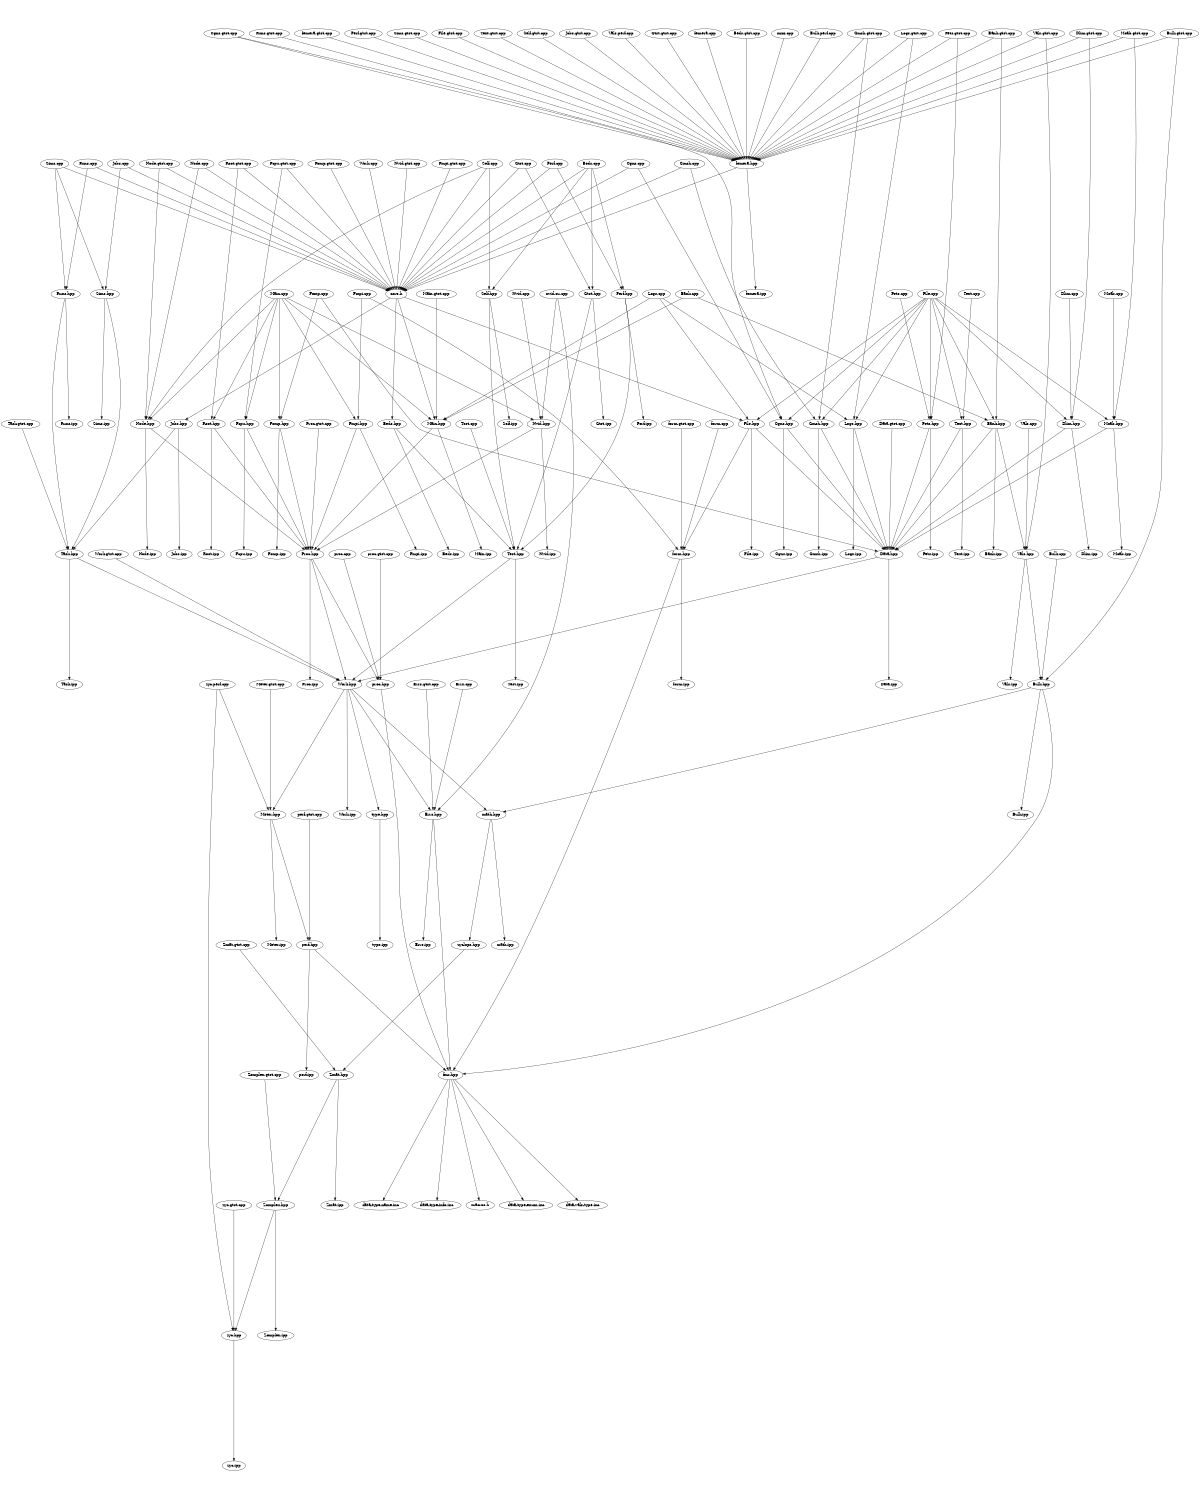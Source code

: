 digraph "source tree" {
    overlap=scale;
    size="8,10";
    ratio="fill";
    fontsize="16";
    fontname="Helvetica";
	clusterrank="local";
	"math.hpp" -> "zyclops.hpp"
	"Node.gtst.cpp" -> "core.h"
	"Jobs.gtst.cpp" -> "femera.hpp"
	"Fomp.hpp" -> "Fomp.ipp"
	"Work.hpp" -> "Work.ipp"
	"Work.cpp" -> "core.h"
	"File.cpp" -> "Bank.hpp"
	"Cgns.hpp" -> "Cgns.ipp"
	"File.cpp" -> "Logs.hpp"
	"Pets.hpp" -> "Pets.ipp"
	"Task.hpp" -> "Work.hpp"
	"proc.cpp" -> "proc.hpp"
	"Self.cpp" -> "Node.hpp"
	"File.cpp" -> "Text.hpp"
	"Bulk.hpp" -> "math.hpp"
	"Zomplex.hpp" -> "zyc.hpp"
	"Proc.gtst.cpp" -> "Proc.hpp"
	"Gtst.hpp" -> "Gtst.ipp"
	"Vals.perf.cpp" -> "femera.hpp"
	"Gmsh.gtst.cpp" -> "Gmsh.hpp"
	"zyc.hpp" -> "zyc.ipp"
	"Vals.hpp" -> "Bulk.hpp"
	"type.hpp" -> "type.ipp"
	"fmr.hpp" -> "data-type-info.inc"
	"perf.hpp" -> "fmr.hpp"
	"zyc.gtst.cpp" -> "zyc.hpp"
	"Fmpi.cpp" -> "form.hpp"
	"Errs.hpp" -> "Errs.ipp"
	"Root.gtst.cpp" -> "Root.hpp"
	"Cgns.gtst.cpp" -> "Cgns.hpp"
	"Meter.gtst.cpp" -> "Meter.hpp"
	"Zomplex.hpp" -> "Zomplex.ipp"
	"Gtst.gtst.cpp" -> "femera.hpp"
	"Root.hpp" -> "Proc.hpp"
	"form.gtst.cpp" -> "form.hpp"
	"Text.hpp" -> "Data.hpp"
	"Dlim.hpp" -> "Data.hpp"
	"Zmat.gtst.cpp" -> "Zmat.hpp"
	"Sims.cpp" -> "core.h"
	"Root.gtst.cpp" -> "core.h"
	"Fcpu.hpp" -> "Proc.hpp"
	"Node.hpp" -> "Node.ipp"
	"Cgns.cpp" -> "core.h"
	"Dlim.gtst.cpp" -> "Dlim.hpp"
	"Bank.hpp" -> "Data.hpp"
	"File.hpp" -> "form.hpp"
	"Jobs.hpp" -> "Task.hpp"
	"femera.cpp" -> "femera.hpp"
	"Fmpi.hpp" -> "Proc.hpp"
	"math.hpp" -> "math.ipp"
	"Runs.cpp" -> "core.h"
	"core.h" -> "File.hpp"
	"File.cpp" -> "Cgns.hpp"
	"Self.cpp" -> "core.h"
	"Node.gtst.cpp" -> "Node.hpp"
	"Bank.gtst.cpp" -> "femera.hpp"
	"Gtst.cpp" -> "core.h"
	"Sims.hpp" -> "Sims.ipp"
	"core.h" -> "Beds.hpp"
	"Data.hpp" -> "Data.ipp"
	"Gtst.hpp" -> "Test.hpp"
	"Moab.hpp" -> "Moab.ipp"
	"Work.hpp" -> "math.hpp"
	"Jobs.hpp" -> "Jobs.ipp"
	"Self.cpp" -> "Self.hpp"
	"Bulk.gtst.cpp" -> "femera.hpp"
	"Moab.cpp" -> "Moab.hpp"
	"core.h" -> "Jobs.hpp"
	"Logs.gtst.cpp" -> "femera.hpp"
	"Pets.hpp" -> "Data.hpp"
	"Main.cpp" -> "Fcpu.hpp"
	"Errs.gtst.cpp" -> "Errs.hpp"
	"Gmsh.gtst.cpp" -> "femera.hpp"
	"Nvid.gtst.cpp" -> "core.h"
	"Fcpu.gtst.cpp" -> "Fcpu.hpp"
	"Logs.hpp" -> "Logs.ipp"
	"Fomp.cpp" -> "Fomp.hpp"
	"Node.hpp" -> "Proc.hpp"
	"Work.hpp" -> "Errs.hpp"
	"Beds.cpp" -> "Self.hpp"
	"Logs.gtst.cpp" -> "Logs.hpp"
	"Perf.hpp" -> "Test.hpp"
	"Errs.hpp" -> "fmr.hpp"
	"Logs.cpp" -> "Logs.hpp"
	"Task.gtst.cpp" -> "Task.hpp"
	"Beds.gtst.cpp" -> "femera.hpp"
	"Vals.gtst.cpp" -> "Vals.hpp"
	"mini.cpp" -> "femera.hpp"
	"Zmat.hpp" -> "Zmat.ipp"
	"Meter.hpp" -> "perf.hpp"
	"Moab.gtst.cpp" -> "femera.hpp"
	"proc.hpp" -> "fmr.hpp"
	"form.cpp" -> "form.hpp"
	"Logs.cpp" -> "File.hpp"
	"fmr.hpp" -> "macros.h"
	"proc.gtst.cpp" -> "proc.hpp"
	"Bulk.gtst.cpp" -> "Bulk.hpp"
	"Self.hpp" -> "Test.hpp"
	"Bulk.hpp" -> "fmr.hpp"
	"Gmsh.cpp" -> "Gmsh.hpp"
	"Errs.cpp" -> "Errs.hpp"
	"Bulk.perf.cpp" -> "femera.hpp"
	"Pets.cpp" -> "Pets.hpp"
	"Main.hpp" -> "Proc.hpp"
	"Proc.hpp" -> "Work.hpp"
	"fmr.hpp" -> "data-type-enum.inc"
	"Moab.hpp" -> "Data.hpp"
	"Vals.hpp" -> "Vals.ipp"
	"Task.hpp" -> "Task.ipp"
	"Zomplex.gtst.cpp" -> "Zomplex.hpp"
	"Fcpu.hpp" -> "Fcpu.ipp"
	"Main.cpp" -> "Root.hpp"
	"core.h" -> "Main.hpp"
	"Runs.gtst.cpp" -> "femera.hpp"
	"Bulk.hpp" -> "Bulk.ipp"
	"Main.hpp" -> "Main.ipp"
	"Fcpu.gtst.cpp" -> "core.h"
	"Main.gtst.cpp" -> "Main.hpp"
	"Bank.cpp" -> "Main.hpp"
	"Data.hpp" -> "Work.hpp"
	"Sims.hpp" -> "Task.hpp"
	"Data.gtst.cpp" -> "Data.hpp"
	"Main.cpp" -> "Main.hpp"
	"Work.hpp" -> "Meter.hpp"
	"Fmpi.hpp" -> "Fmpi.ipp"
	"Root.hpp" -> "Root.ipp"
	"Sims.cpp" -> "Sims.hpp"
	"Bank.hpp" -> "Vals.hpp"
	"Beds.hpp" -> "Test.hpp"
	"Cgns.hpp" -> "Data.hpp"
	"Proc.hpp" -> "proc.hpp"
	"Meter.hpp" -> "Meter.ipp"
	"Beds.cpp" -> "core.h"
	"File.cpp" -> "Moab.hpp"
	"Bank.hpp" -> "Bank.ipp"
	"Bulk.cpp" -> "Bulk.hpp"
	"File.hpp" -> "Data.hpp"
	"perf.gtst.cpp" -> "perf.hpp"
	"Perf.hpp" -> "Perf.ipp"
	"femera.gtst.cpp" -> "femera.hpp"
	"Main.cpp" -> "Nvid.hpp"
	"Node.cpp" -> "core.h"
	"Pets.gtst.cpp" -> "Pets.hpp"
	"form.hpp" -> "form.ipp"
	"Dlim.hpp" -> "Dlim.ipp"
	"Moab.gtst.cpp" -> "Moab.hpp"
	"Bank.gtst.cpp" -> "Bank.hpp"
	"Main.cpp" -> "Fomp.hpp"
	"Runs.hpp" -> "Task.hpp"
	"zyc.perf.cpp" -> "Meter.hpp"
	"form.hpp" -> "fmr.hpp"
	"Pets.gtst.cpp" -> "femera.hpp"
	"Perf.cpp" -> "core.h"
	"File.cpp" -> "File.hpp"
	"File.cpp" -> "Dlim.hpp"
	"Fomp.hpp" -> "Proc.hpp"
	"Dlim.cpp" -> "Dlim.hpp"
	"zyc.perf.cpp" -> "zyc.hpp"
	"Beds.cpp" -> "Perf.hpp"
	"Perf.gtst.cpp" -> "femera.hpp"
	"Test.hpp" -> "Work.hpp"
	"Work.gtst.cpp" -> "Work.hpp"
	"Fmpi.gtst.cpp" -> "core.h"
	"Main.cpp" -> "Fmpi.hpp"
	"femera.hpp" -> "femera.ipp"
	"Fomp.gtst.cpp" -> "core.h"
	"Sims.gtst.cpp" -> "femera.hpp"
	"Cgns.cpp" -> "Cgns.hpp"
	"Vals.gtst.cpp" -> "femera.hpp"
	"Gmsh.cpp" -> "core.h"
	"Test.cpp" -> "Test.hpp"
	"Gtst.cpp" -> "Gtst.hpp"
	"Nvid.hpp" -> "Nvid.ipp"
	"fmr.hpp" -> "data-vals-type.inc"
	"Runs.hpp" -> "Runs.ipp"
	"Sims.cpp" -> "Runs.hpp"
	"Vals.cpp" -> "Vals.hpp"
	"nvid.cu.cpp" -> "Nvid.hpp"
	"Text.hpp" -> "Text.ipp"
	"perf.hpp" -> "perf.ipp"
	"File.cpp" -> "Gmsh.hpp"
	"Beds.hpp" -> "Beds.ipp"
	"Cgns.gtst.cpp" -> "femera.hpp"
	"Perf.cpp" -> "Perf.hpp"
	"Node.cpp" -> "Node.hpp"
	"fmr.hpp" -> "data-type-name.inc"
	"Logs.hpp" -> "Data.hpp"
	"Logs.cpp" -> "Main.hpp"
	"Work.hpp" -> "type.hpp"
	"Zmat.hpp" -> "Zomplex.hpp"
	"Text.cpp" -> "Text.hpp"
	"Dlim.gtst.cpp" -> "femera.hpp"
	"Test.hpp" -> "Test.ipp"
	"Runs.cpp" -> "Runs.hpp"
	"Jobs.cpp" -> "Sims.hpp"
	"Proc.hpp" -> "Proc.ipp"
	"zyclops.hpp" -> "Zmat.hpp"
	"Self.hpp" -> "Self.ipp"
	"Fmpi.cpp" -> "Fmpi.hpp"
	"File.gtst.cpp" -> "femera.hpp"
	"Main.cpp" -> "Node.hpp"
	"Jobs.cpp" -> "core.h"
	"File.hpp" -> "File.ipp"
	"femera.hpp" -> "core.h"
	"Text.gtst.cpp" -> "femera.hpp"
	"Bank.cpp" -> "Bank.hpp"
	"Fomp.cpp" -> "Data.hpp"
	"Gmsh.hpp" -> "Gmsh.ipp"
	"nvid.cu.cpp" -> "Errs.hpp"
	"File.cpp" -> "Pets.hpp"
	"Self.gtst.cpp" -> "femera.hpp"
	"Nvid.cpp" -> "Nvid.hpp"
	"Beds.cpp" -> "Gtst.hpp"
	"Nvid.hpp" -> "Proc.hpp"
	"Gmsh.hpp" -> "Data.hpp"
}
